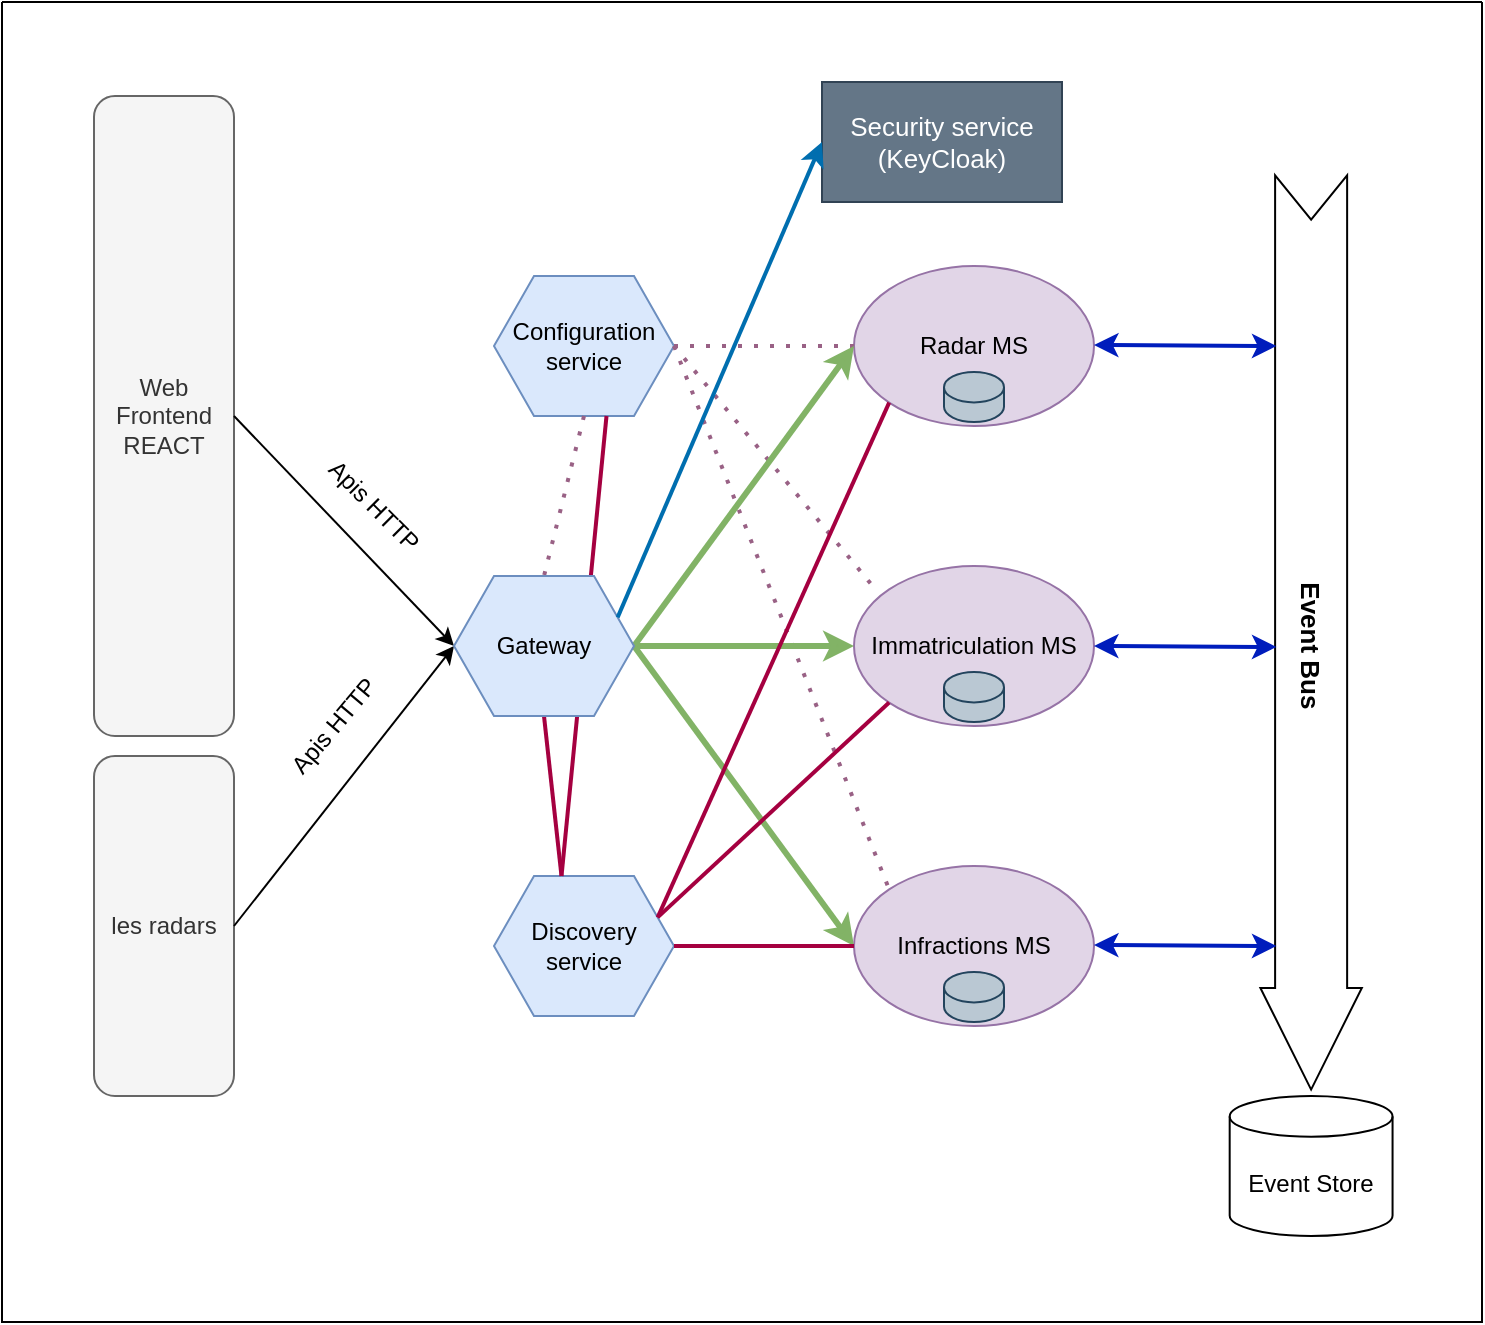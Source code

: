 <mxfile version="20.7.4" type="device"><diagram id="uX291F5ZvmLuKp5fw8M6" name="Page-1"><mxGraphModel dx="1105" dy="652" grid="1" gridSize="10" guides="1" tooltips="1" connect="1" arrows="1" fold="1" page="1" pageScale="1" pageWidth="827" pageHeight="1169" math="0" shadow="0"><root><mxCell id="0"/><mxCell id="1" parent="0"/><mxCell id="STBUdWEkO56dGIFPtvHy-1" value="Web Frontend REACT" style="rounded=1;whiteSpace=wrap;html=1;fillColor=#f5f5f5;fontColor=#333333;strokeColor=#666666;" vertex="1" parent="1"><mxGeometry x="106" y="107" width="70" height="320" as="geometry"/></mxCell><mxCell id="STBUdWEkO56dGIFPtvHy-2" value="les radars" style="rounded=1;whiteSpace=wrap;html=1;fillColor=#f5f5f5;fontColor=#333333;strokeColor=#666666;" vertex="1" parent="1"><mxGeometry x="106" y="437" width="70" height="170" as="geometry"/></mxCell><mxCell id="STBUdWEkO56dGIFPtvHy-5" value="Configuration service" style="shape=hexagon;perimeter=hexagonPerimeter2;whiteSpace=wrap;html=1;fixedSize=1;fillColor=#dae8fc;strokeColor=#6c8ebf;" vertex="1" parent="1"><mxGeometry x="306" y="197" width="90" height="70" as="geometry"/></mxCell><mxCell id="STBUdWEkO56dGIFPtvHy-6" value="Discovery service" style="shape=hexagon;perimeter=hexagonPerimeter2;whiteSpace=wrap;html=1;fixedSize=1;fillColor=#dae8fc;strokeColor=#6c8ebf;" vertex="1" parent="1"><mxGeometry x="306" y="497" width="90" height="70" as="geometry"/></mxCell><mxCell id="STBUdWEkO56dGIFPtvHy-7" value="" style="endArrow=classic;html=1;rounded=0;exitX=1;exitY=0.5;exitDx=0;exitDy=0;entryX=0;entryY=0.5;entryDx=0;entryDy=0;" edge="1" parent="1" source="STBUdWEkO56dGIFPtvHy-1" target="STBUdWEkO56dGIFPtvHy-3"><mxGeometry width="50" height="50" relative="1" as="geometry"><mxPoint x="366" y="417" as="sourcePoint"/><mxPoint x="416" y="367" as="targetPoint"/></mxGeometry></mxCell><mxCell id="STBUdWEkO56dGIFPtvHy-8" value="" style="endArrow=classic;html=1;rounded=0;exitX=1;exitY=0.5;exitDx=0;exitDy=0;entryX=0;entryY=0.5;entryDx=0;entryDy=0;" edge="1" parent="1" source="STBUdWEkO56dGIFPtvHy-2" target="STBUdWEkO56dGIFPtvHy-3"><mxGeometry width="50" height="50" relative="1" as="geometry"><mxPoint x="366" y="417" as="sourcePoint"/><mxPoint x="276" y="387" as="targetPoint"/></mxGeometry></mxCell><mxCell id="STBUdWEkO56dGIFPtvHy-10" value="Apis HTTP" style="text;html=1;strokeColor=none;fillColor=none;align=center;verticalAlign=middle;whiteSpace=wrap;rounded=0;rotation=45;" vertex="1" parent="1"><mxGeometry x="216" y="297" width="60" height="30" as="geometry"/></mxCell><mxCell id="STBUdWEkO56dGIFPtvHy-11" value="Apis HTTP" style="text;html=1;strokeColor=none;fillColor=none;align=center;verticalAlign=middle;whiteSpace=wrap;rounded=0;rotation=-50;" vertex="1" parent="1"><mxGeometry x="196" y="407" width="60" height="30" as="geometry"/></mxCell><mxCell id="STBUdWEkO56dGIFPtvHy-20" value="" style="group" vertex="1" connectable="0" parent="1"><mxGeometry x="486" y="192" width="120" height="80" as="geometry"/></mxCell><mxCell id="STBUdWEkO56dGIFPtvHy-13" value="Radar MS" style="ellipse;whiteSpace=wrap;html=1;fillColor=#e1d5e7;strokeColor=#9673a6;" vertex="1" parent="STBUdWEkO56dGIFPtvHy-20"><mxGeometry width="120" height="80" as="geometry"/></mxCell><mxCell id="STBUdWEkO56dGIFPtvHy-18" value="" style="shape=cylinder3;whiteSpace=wrap;html=1;boundedLbl=1;backgroundOutline=1;size=7.6;fillColor=#bac8d3;strokeColor=#23445d;" vertex="1" parent="STBUdWEkO56dGIFPtvHy-20"><mxGeometry x="45" y="53" width="30" height="25" as="geometry"/></mxCell><mxCell id="STBUdWEkO56dGIFPtvHy-21" value="" style="group" vertex="1" connectable="0" parent="1"><mxGeometry x="486" y="342" width="120" height="80" as="geometry"/></mxCell><mxCell id="STBUdWEkO56dGIFPtvHy-22" value="Immatriculation MS" style="ellipse;whiteSpace=wrap;html=1;fillColor=#e1d5e7;strokeColor=#9673a6;" vertex="1" parent="STBUdWEkO56dGIFPtvHy-21"><mxGeometry width="120" height="80" as="geometry"/></mxCell><mxCell id="STBUdWEkO56dGIFPtvHy-23" value="" style="shape=cylinder3;whiteSpace=wrap;html=1;boundedLbl=1;backgroundOutline=1;size=7.6;fillColor=#bac8d3;strokeColor=#23445d;" vertex="1" parent="STBUdWEkO56dGIFPtvHy-21"><mxGeometry x="45" y="53" width="30" height="25" as="geometry"/></mxCell><mxCell id="STBUdWEkO56dGIFPtvHy-25" value="" style="group" vertex="1" connectable="0" parent="1"><mxGeometry x="486" y="492" width="120" height="80" as="geometry"/></mxCell><mxCell id="STBUdWEkO56dGIFPtvHy-26" value="Infractions MS" style="ellipse;whiteSpace=wrap;html=1;fillColor=#e1d5e7;strokeColor=#9673a6;" vertex="1" parent="STBUdWEkO56dGIFPtvHy-25"><mxGeometry width="120" height="80" as="geometry"/></mxCell><mxCell id="STBUdWEkO56dGIFPtvHy-27" value="" style="shape=cylinder3;whiteSpace=wrap;html=1;boundedLbl=1;backgroundOutline=1;size=7.6;fillColor=#bac8d3;strokeColor=#23445d;" vertex="1" parent="STBUdWEkO56dGIFPtvHy-25"><mxGeometry x="45" y="53" width="30" height="25" as="geometry"/></mxCell><mxCell id="STBUdWEkO56dGIFPtvHy-31" value="" style="endArrow=none;dashed=1;html=1;dashPattern=1 3;strokeWidth=2;rounded=0;exitX=1;exitY=0.5;exitDx=0;exitDy=0;fillColor=#e6d0de;gradientColor=#d5739d;strokeColor=#996185;entryX=0;entryY=0.5;entryDx=0;entryDy=0;" edge="1" parent="1" source="STBUdWEkO56dGIFPtvHy-5" target="STBUdWEkO56dGIFPtvHy-13"><mxGeometry width="50" height="50" relative="1" as="geometry"><mxPoint x="406" y="407" as="sourcePoint"/><mxPoint x="496" y="257" as="targetPoint"/></mxGeometry></mxCell><mxCell id="STBUdWEkO56dGIFPtvHy-32" value="" style="endArrow=none;dashed=1;html=1;dashPattern=1 3;strokeWidth=2;rounded=0;entryX=0.1;entryY=0.165;entryDx=0;entryDy=0;fillColor=#e6d0de;gradientColor=#d5739d;strokeColor=#996185;exitX=1;exitY=0.5;exitDx=0;exitDy=0;entryPerimeter=0;" edge="1" parent="1" source="STBUdWEkO56dGIFPtvHy-5" target="STBUdWEkO56dGIFPtvHy-22"><mxGeometry width="50" height="50" relative="1" as="geometry"><mxPoint x="446" y="267" as="sourcePoint"/><mxPoint x="496" y="392" as="targetPoint"/></mxGeometry></mxCell><mxCell id="STBUdWEkO56dGIFPtvHy-33" value="" style="endArrow=none;dashed=1;html=1;dashPattern=1 3;strokeWidth=2;rounded=0;fillColor=#e6d0de;gradientColor=#d5739d;strokeColor=#996185;entryX=0;entryY=0;entryDx=0;entryDy=0;exitX=1;exitY=0.5;exitDx=0;exitDy=0;" edge="1" parent="1" source="STBUdWEkO56dGIFPtvHy-5" target="STBUdWEkO56dGIFPtvHy-26"><mxGeometry width="50" height="50" relative="1" as="geometry"><mxPoint x="416" y="357" as="sourcePoint"/><mxPoint x="496" y="242" as="targetPoint"/></mxGeometry></mxCell><mxCell id="STBUdWEkO56dGIFPtvHy-34" value="" style="endArrow=none;dashed=1;html=1;dashPattern=1 3;strokeWidth=2;rounded=0;fillColor=#e6d0de;gradientColor=#d5739d;strokeColor=#996185;exitX=0.5;exitY=1;exitDx=0;exitDy=0;entryX=0.5;entryY=0;entryDx=0;entryDy=0;" edge="1" parent="1" source="STBUdWEkO56dGIFPtvHy-5" target="STBUdWEkO56dGIFPtvHy-3"><mxGeometry width="50" height="50" relative="1" as="geometry"><mxPoint x="406" y="242" as="sourcePoint"/><mxPoint x="496" y="547" as="targetPoint"/></mxGeometry></mxCell><mxCell id="STBUdWEkO56dGIFPtvHy-40" value="" style="endArrow=classic;html=1;rounded=0;exitX=1;exitY=0.5;exitDx=0;exitDy=0;entryX=0;entryY=0.5;entryDx=0;entryDy=0;fillColor=#d5e8d4;gradientColor=#97d077;strokeColor=#82b366;strokeWidth=3;" edge="1" parent="1" source="STBUdWEkO56dGIFPtvHy-3" target="STBUdWEkO56dGIFPtvHy-13"><mxGeometry width="50" height="50" relative="1" as="geometry"><mxPoint x="406" y="447" as="sourcePoint"/><mxPoint x="456" y="397" as="targetPoint"/></mxGeometry></mxCell><mxCell id="STBUdWEkO56dGIFPtvHy-42" value="" style="endArrow=classic;html=1;rounded=0;exitX=1;exitY=0.5;exitDx=0;exitDy=0;entryX=0;entryY=0.5;entryDx=0;entryDy=0;fillColor=#d5e8d4;gradientColor=#97d077;strokeColor=#82b366;strokeWidth=3;" edge="1" parent="1" source="STBUdWEkO56dGIFPtvHy-3" target="STBUdWEkO56dGIFPtvHy-22"><mxGeometry width="50" height="50" relative="1" as="geometry"><mxPoint x="386" y="392" as="sourcePoint"/><mxPoint x="496" y="242" as="targetPoint"/></mxGeometry></mxCell><mxCell id="STBUdWEkO56dGIFPtvHy-43" value="" style="endArrow=classic;html=1;rounded=0;exitX=1;exitY=0.5;exitDx=0;exitDy=0;entryX=0;entryY=0.5;entryDx=0;entryDy=0;fillColor=#d5e8d4;gradientColor=#97d077;strokeColor=#82b366;strokeWidth=3;" edge="1" parent="1" source="STBUdWEkO56dGIFPtvHy-3" target="STBUdWEkO56dGIFPtvHy-26"><mxGeometry width="50" height="50" relative="1" as="geometry"><mxPoint x="386" y="392" as="sourcePoint"/><mxPoint x="496" y="392" as="targetPoint"/></mxGeometry></mxCell><mxCell id="STBUdWEkO56dGIFPtvHy-51" value="Event Store" style="shape=cylinder3;whiteSpace=wrap;html=1;boundedLbl=1;backgroundOutline=1;size=10.2;" vertex="1" parent="1"><mxGeometry x="673.84" y="607" width="81.44" height="70" as="geometry"/></mxCell><mxCell id="STBUdWEkO56dGIFPtvHy-52" value="" style="html=1;shadow=0;dashed=0;align=center;verticalAlign=middle;shape=mxgraph.arrows2.arrow;dy=0.29;dx=50.84;notch=22.2;rotation=90;" vertex="1" parent="1"><mxGeometry x="485.98" y="349.86" width="457.16" height="50.72" as="geometry"/></mxCell><mxCell id="STBUdWEkO56dGIFPtvHy-53" value="&lt;font style=&quot;font-size: 13px;&quot;&gt;&lt;b&gt;Event Bus&lt;/b&gt;&lt;/font&gt;" style="text;html=1;strokeColor=none;fillColor=none;align=center;verticalAlign=middle;whiteSpace=wrap;rounded=0;rotation=90;" vertex="1" parent="1"><mxGeometry x="658.84" y="367" width="111.44" height="30" as="geometry"/></mxCell><mxCell id="STBUdWEkO56dGIFPtvHy-57" value="" style="endArrow=none;html=1;rounded=0;strokeWidth=2;exitX=1;exitY=0.5;exitDx=0;exitDy=0;entryX=0;entryY=0.5;entryDx=0;entryDy=0;fillColor=#d80073;strokeColor=#A50040;" edge="1" parent="1" source="STBUdWEkO56dGIFPtvHy-6" target="STBUdWEkO56dGIFPtvHy-26"><mxGeometry width="50" height="50" relative="1" as="geometry"><mxPoint x="546" y="447" as="sourcePoint"/><mxPoint x="596" y="397" as="targetPoint"/></mxGeometry></mxCell><mxCell id="STBUdWEkO56dGIFPtvHy-60" value="" style="endArrow=none;html=1;rounded=0;strokeWidth=2;exitX=1;exitY=0.25;exitDx=0;exitDy=0;entryX=0;entryY=1;entryDx=0;entryDy=0;fillColor=#d80073;strokeColor=#A50040;" edge="1" parent="1" source="STBUdWEkO56dGIFPtvHy-6" target="STBUdWEkO56dGIFPtvHy-22"><mxGeometry width="50" height="50" relative="1" as="geometry"><mxPoint x="406" y="542" as="sourcePoint"/><mxPoint x="496" y="542" as="targetPoint"/></mxGeometry></mxCell><mxCell id="STBUdWEkO56dGIFPtvHy-61" value="" style="endArrow=none;html=1;rounded=0;strokeWidth=2;exitX=1;exitY=0.25;exitDx=0;exitDy=0;entryX=0;entryY=1;entryDx=0;entryDy=0;fillColor=#d80073;strokeColor=#A50040;" edge="1" parent="1" source="STBUdWEkO56dGIFPtvHy-6" target="STBUdWEkO56dGIFPtvHy-13"><mxGeometry width="50" height="50" relative="1" as="geometry"><mxPoint x="397.818" y="527.682" as="sourcePoint"/><mxPoint x="513.574" y="420.284" as="targetPoint"/></mxGeometry></mxCell><mxCell id="STBUdWEkO56dGIFPtvHy-62" value="" style="endArrow=classic;startArrow=classic;html=1;rounded=0;strokeWidth=2;exitX=0.516;exitY=0.842;exitDx=0;exitDy=0;exitPerimeter=0;entryX=1;entryY=0.5;entryDx=0;entryDy=0;fillColor=#0050ef;strokeColor=#001DBC;" edge="1" parent="1" source="STBUdWEkO56dGIFPtvHy-52" target="STBUdWEkO56dGIFPtvHy-22"><mxGeometry width="50" height="50" relative="1" as="geometry"><mxPoint x="546" y="447" as="sourcePoint"/><mxPoint x="616" y="387" as="targetPoint"/></mxGeometry></mxCell><mxCell id="STBUdWEkO56dGIFPtvHy-63" value="" style="endArrow=classic;startArrow=classic;html=1;rounded=0;strokeWidth=2;exitX=0.516;exitY=0.842;exitDx=0;exitDy=0;exitPerimeter=0;entryX=1;entryY=0.5;entryDx=0;entryDy=0;fillColor=#0050ef;strokeColor=#001DBC;" edge="1" parent="1"><mxGeometry width="50" height="50" relative="1" as="geometry"><mxPoint x="697.214" y="532.035" as="sourcePoint"/><mxPoint x="606" y="531.5" as="targetPoint"/></mxGeometry></mxCell><mxCell id="STBUdWEkO56dGIFPtvHy-64" value="" style="endArrow=classic;startArrow=classic;html=1;rounded=0;strokeWidth=2;exitX=0.516;exitY=0.842;exitDx=0;exitDy=0;exitPerimeter=0;entryX=1;entryY=0.5;entryDx=0;entryDy=0;fillColor=#0050ef;strokeColor=#001DBC;" edge="1" parent="1"><mxGeometry width="50" height="50" relative="1" as="geometry"><mxPoint x="697.214" y="232.035" as="sourcePoint"/><mxPoint x="606" y="231.5" as="targetPoint"/></mxGeometry></mxCell><mxCell id="STBUdWEkO56dGIFPtvHy-65" value="" style="endArrow=none;html=1;rounded=0;strokeWidth=2;exitX=0.375;exitY=0;exitDx=0;exitDy=0;entryX=0.5;entryY=1;entryDx=0;entryDy=0;fillColor=#d80073;strokeColor=#A50040;" edge="1" parent="1" source="STBUdWEkO56dGIFPtvHy-6" target="STBUdWEkO56dGIFPtvHy-3"><mxGeometry width="50" height="50" relative="1" as="geometry"><mxPoint x="397.818" y="527.682" as="sourcePoint"/><mxPoint x="513.574" y="270.284" as="targetPoint"/></mxGeometry></mxCell><mxCell id="STBUdWEkO56dGIFPtvHy-66" value="" style="endArrow=none;html=1;rounded=0;strokeWidth=2;exitX=0.375;exitY=0;exitDx=0;exitDy=0;entryX=0.625;entryY=1;entryDx=0;entryDy=0;fillColor=#d80073;strokeColor=#A50040;" edge="1" parent="1" source="STBUdWEkO56dGIFPtvHy-6" target="STBUdWEkO56dGIFPtvHy-5"><mxGeometry width="50" height="50" relative="1" as="geometry"><mxPoint x="349.75" y="507" as="sourcePoint"/><mxPoint x="341" y="427" as="targetPoint"/></mxGeometry></mxCell><mxCell id="STBUdWEkO56dGIFPtvHy-3" value="Gateway" style="shape=hexagon;perimeter=hexagonPerimeter2;whiteSpace=wrap;html=1;fixedSize=1;fillColor=#dae8fc;strokeColor=#6c8ebf;" vertex="1" parent="1"><mxGeometry x="286" y="347" width="90" height="70" as="geometry"/></mxCell><mxCell id="STBUdWEkO56dGIFPtvHy-67" value="" style="swimlane;startSize=0;fontSize=13;" vertex="1" parent="1"><mxGeometry x="60" y="60" width="740" height="660" as="geometry"/></mxCell><mxCell id="STBUdWEkO56dGIFPtvHy-68" value="Security service&lt;br&gt;(KeyCloak)" style="rounded=0;whiteSpace=wrap;html=1;fontSize=13;fillColor=#647687;fontColor=#ffffff;strokeColor=#314354;" vertex="1" parent="STBUdWEkO56dGIFPtvHy-67"><mxGeometry x="410" y="40" width="120" height="60" as="geometry"/></mxCell><mxCell id="STBUdWEkO56dGIFPtvHy-69" value="" style="endArrow=classic;html=1;rounded=0;strokeWidth=2;fontSize=13;exitX=1;exitY=0.25;exitDx=0;exitDy=0;entryX=0;entryY=0.5;entryDx=0;entryDy=0;fillColor=#1ba1e2;strokeColor=#006EAF;" edge="1" parent="1" source="STBUdWEkO56dGIFPtvHy-3" target="STBUdWEkO56dGIFPtvHy-68"><mxGeometry width="50" height="50" relative="1" as="geometry"><mxPoint x="390" y="420" as="sourcePoint"/><mxPoint x="440" y="370" as="targetPoint"/></mxGeometry></mxCell></root></mxGraphModel></diagram></mxfile>